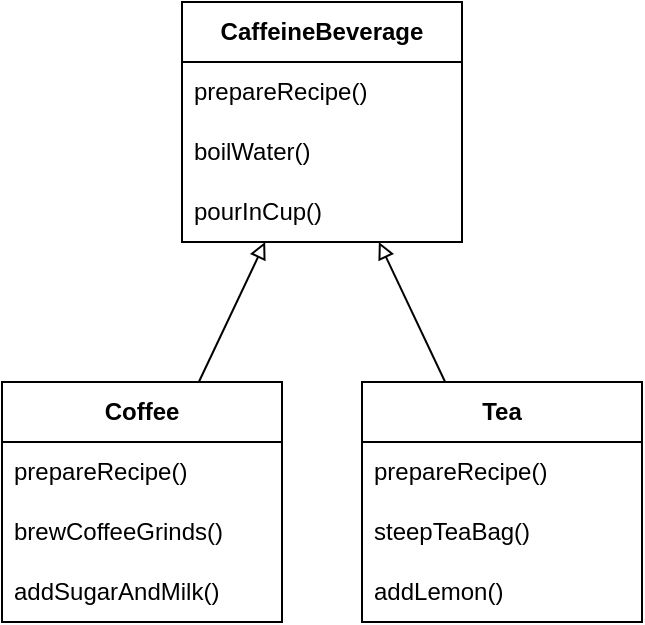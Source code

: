 <mxfile version="20.7.4" type="device"><diagram id="ahAyE9eUKxN_0jiChCt0" name="Sayfa -1"><mxGraphModel dx="910" dy="844" grid="1" gridSize="10" guides="1" tooltips="1" connect="1" arrows="1" fold="1" page="1" pageScale="1" pageWidth="827" pageHeight="1169" math="0" shadow="0"><root><mxCell id="0"/><mxCell id="1" parent="0"/><mxCell id="ffHK4Hfl1pOz0t28nwne-1" value="CaffeineBeverage" style="swimlane;fontStyle=1;childLayout=stackLayout;horizontal=1;startSize=30;horizontalStack=0;resizeParent=1;resizeParentMax=0;resizeLast=0;collapsible=1;marginBottom=0;whiteSpace=wrap;html=1;" vertex="1" parent="1"><mxGeometry x="290" y="80" width="140" height="120" as="geometry"/></mxCell><mxCell id="ffHK4Hfl1pOz0t28nwne-2" value="prepareRecipe()" style="text;strokeColor=none;fillColor=none;align=left;verticalAlign=middle;spacingLeft=4;spacingRight=4;overflow=hidden;points=[[0,0.5],[1,0.5]];portConstraint=eastwest;rotatable=0;whiteSpace=wrap;html=1;" vertex="1" parent="ffHK4Hfl1pOz0t28nwne-1"><mxGeometry y="30" width="140" height="30" as="geometry"/></mxCell><mxCell id="ffHK4Hfl1pOz0t28nwne-3" value="boilWater()" style="text;strokeColor=none;fillColor=none;align=left;verticalAlign=middle;spacingLeft=4;spacingRight=4;overflow=hidden;points=[[0,0.5],[1,0.5]];portConstraint=eastwest;rotatable=0;whiteSpace=wrap;html=1;" vertex="1" parent="ffHK4Hfl1pOz0t28nwne-1"><mxGeometry y="60" width="140" height="30" as="geometry"/></mxCell><mxCell id="ffHK4Hfl1pOz0t28nwne-4" value="pourInCup()" style="text;strokeColor=none;fillColor=none;align=left;verticalAlign=middle;spacingLeft=4;spacingRight=4;overflow=hidden;points=[[0,0.5],[1,0.5]];portConstraint=eastwest;rotatable=0;whiteSpace=wrap;html=1;" vertex="1" parent="ffHK4Hfl1pOz0t28nwne-1"><mxGeometry y="90" width="140" height="30" as="geometry"/></mxCell><mxCell id="ffHK4Hfl1pOz0t28nwne-5" value="Coffee" style="swimlane;fontStyle=1;childLayout=stackLayout;horizontal=1;startSize=30;horizontalStack=0;resizeParent=1;resizeParentMax=0;resizeLast=0;collapsible=1;marginBottom=0;whiteSpace=wrap;html=1;" vertex="1" parent="1"><mxGeometry x="200" y="270" width="140" height="120" as="geometry"/></mxCell><mxCell id="ffHK4Hfl1pOz0t28nwne-6" value="prepareRecipe()" style="text;strokeColor=none;fillColor=none;align=left;verticalAlign=middle;spacingLeft=4;spacingRight=4;overflow=hidden;points=[[0,0.5],[1,0.5]];portConstraint=eastwest;rotatable=0;whiteSpace=wrap;html=1;" vertex="1" parent="ffHK4Hfl1pOz0t28nwne-5"><mxGeometry y="30" width="140" height="30" as="geometry"/></mxCell><mxCell id="ffHK4Hfl1pOz0t28nwne-7" value="brewCoffeeGrinds()" style="text;strokeColor=none;fillColor=none;align=left;verticalAlign=middle;spacingLeft=4;spacingRight=4;overflow=hidden;points=[[0,0.5],[1,0.5]];portConstraint=eastwest;rotatable=0;whiteSpace=wrap;html=1;" vertex="1" parent="ffHK4Hfl1pOz0t28nwne-5"><mxGeometry y="60" width="140" height="30" as="geometry"/></mxCell><mxCell id="ffHK4Hfl1pOz0t28nwne-8" value="addSugarAndMilk()" style="text;strokeColor=none;fillColor=none;align=left;verticalAlign=middle;spacingLeft=4;spacingRight=4;overflow=hidden;points=[[0,0.5],[1,0.5]];portConstraint=eastwest;rotatable=0;whiteSpace=wrap;html=1;" vertex="1" parent="ffHK4Hfl1pOz0t28nwne-5"><mxGeometry y="90" width="140" height="30" as="geometry"/></mxCell><mxCell id="ffHK4Hfl1pOz0t28nwne-9" value="Tea" style="swimlane;fontStyle=1;childLayout=stackLayout;horizontal=1;startSize=30;horizontalStack=0;resizeParent=1;resizeParentMax=0;resizeLast=0;collapsible=1;marginBottom=0;whiteSpace=wrap;html=1;" vertex="1" parent="1"><mxGeometry x="380" y="270" width="140" height="120" as="geometry"/></mxCell><mxCell id="ffHK4Hfl1pOz0t28nwne-10" value="prepareRecipe()" style="text;strokeColor=none;fillColor=none;align=left;verticalAlign=middle;spacingLeft=4;spacingRight=4;overflow=hidden;points=[[0,0.5],[1,0.5]];portConstraint=eastwest;rotatable=0;whiteSpace=wrap;html=1;" vertex="1" parent="ffHK4Hfl1pOz0t28nwne-9"><mxGeometry y="30" width="140" height="30" as="geometry"/></mxCell><mxCell id="ffHK4Hfl1pOz0t28nwne-11" value="steepTeaBag()" style="text;strokeColor=none;fillColor=none;align=left;verticalAlign=middle;spacingLeft=4;spacingRight=4;overflow=hidden;points=[[0,0.5],[1,0.5]];portConstraint=eastwest;rotatable=0;whiteSpace=wrap;html=1;" vertex="1" parent="ffHK4Hfl1pOz0t28nwne-9"><mxGeometry y="60" width="140" height="30" as="geometry"/></mxCell><mxCell id="ffHK4Hfl1pOz0t28nwne-12" value="addLemon()" style="text;strokeColor=none;fillColor=none;align=left;verticalAlign=middle;spacingLeft=4;spacingRight=4;overflow=hidden;points=[[0,0.5],[1,0.5]];portConstraint=eastwest;rotatable=0;whiteSpace=wrap;html=1;" vertex="1" parent="ffHK4Hfl1pOz0t28nwne-9"><mxGeometry y="90" width="140" height="30" as="geometry"/></mxCell><mxCell id="ffHK4Hfl1pOz0t28nwne-13" value="" style="endArrow=block;html=1;rounded=0;endFill=0;" edge="1" parent="1" source="ffHK4Hfl1pOz0t28nwne-5" target="ffHK4Hfl1pOz0t28nwne-1"><mxGeometry width="50" height="50" relative="1" as="geometry"><mxPoint x="50" y="260" as="sourcePoint"/><mxPoint x="100" y="210" as="targetPoint"/></mxGeometry></mxCell><mxCell id="ffHK4Hfl1pOz0t28nwne-14" value="" style="endArrow=block;html=1;rounded=0;endFill=0;" edge="1" parent="1" source="ffHK4Hfl1pOz0t28nwne-9" target="ffHK4Hfl1pOz0t28nwne-1"><mxGeometry width="50" height="50" relative="1" as="geometry"><mxPoint x="308.421" y="280" as="sourcePoint"/><mxPoint x="341.579" y="210" as="targetPoint"/></mxGeometry></mxCell></root></mxGraphModel></diagram></mxfile>